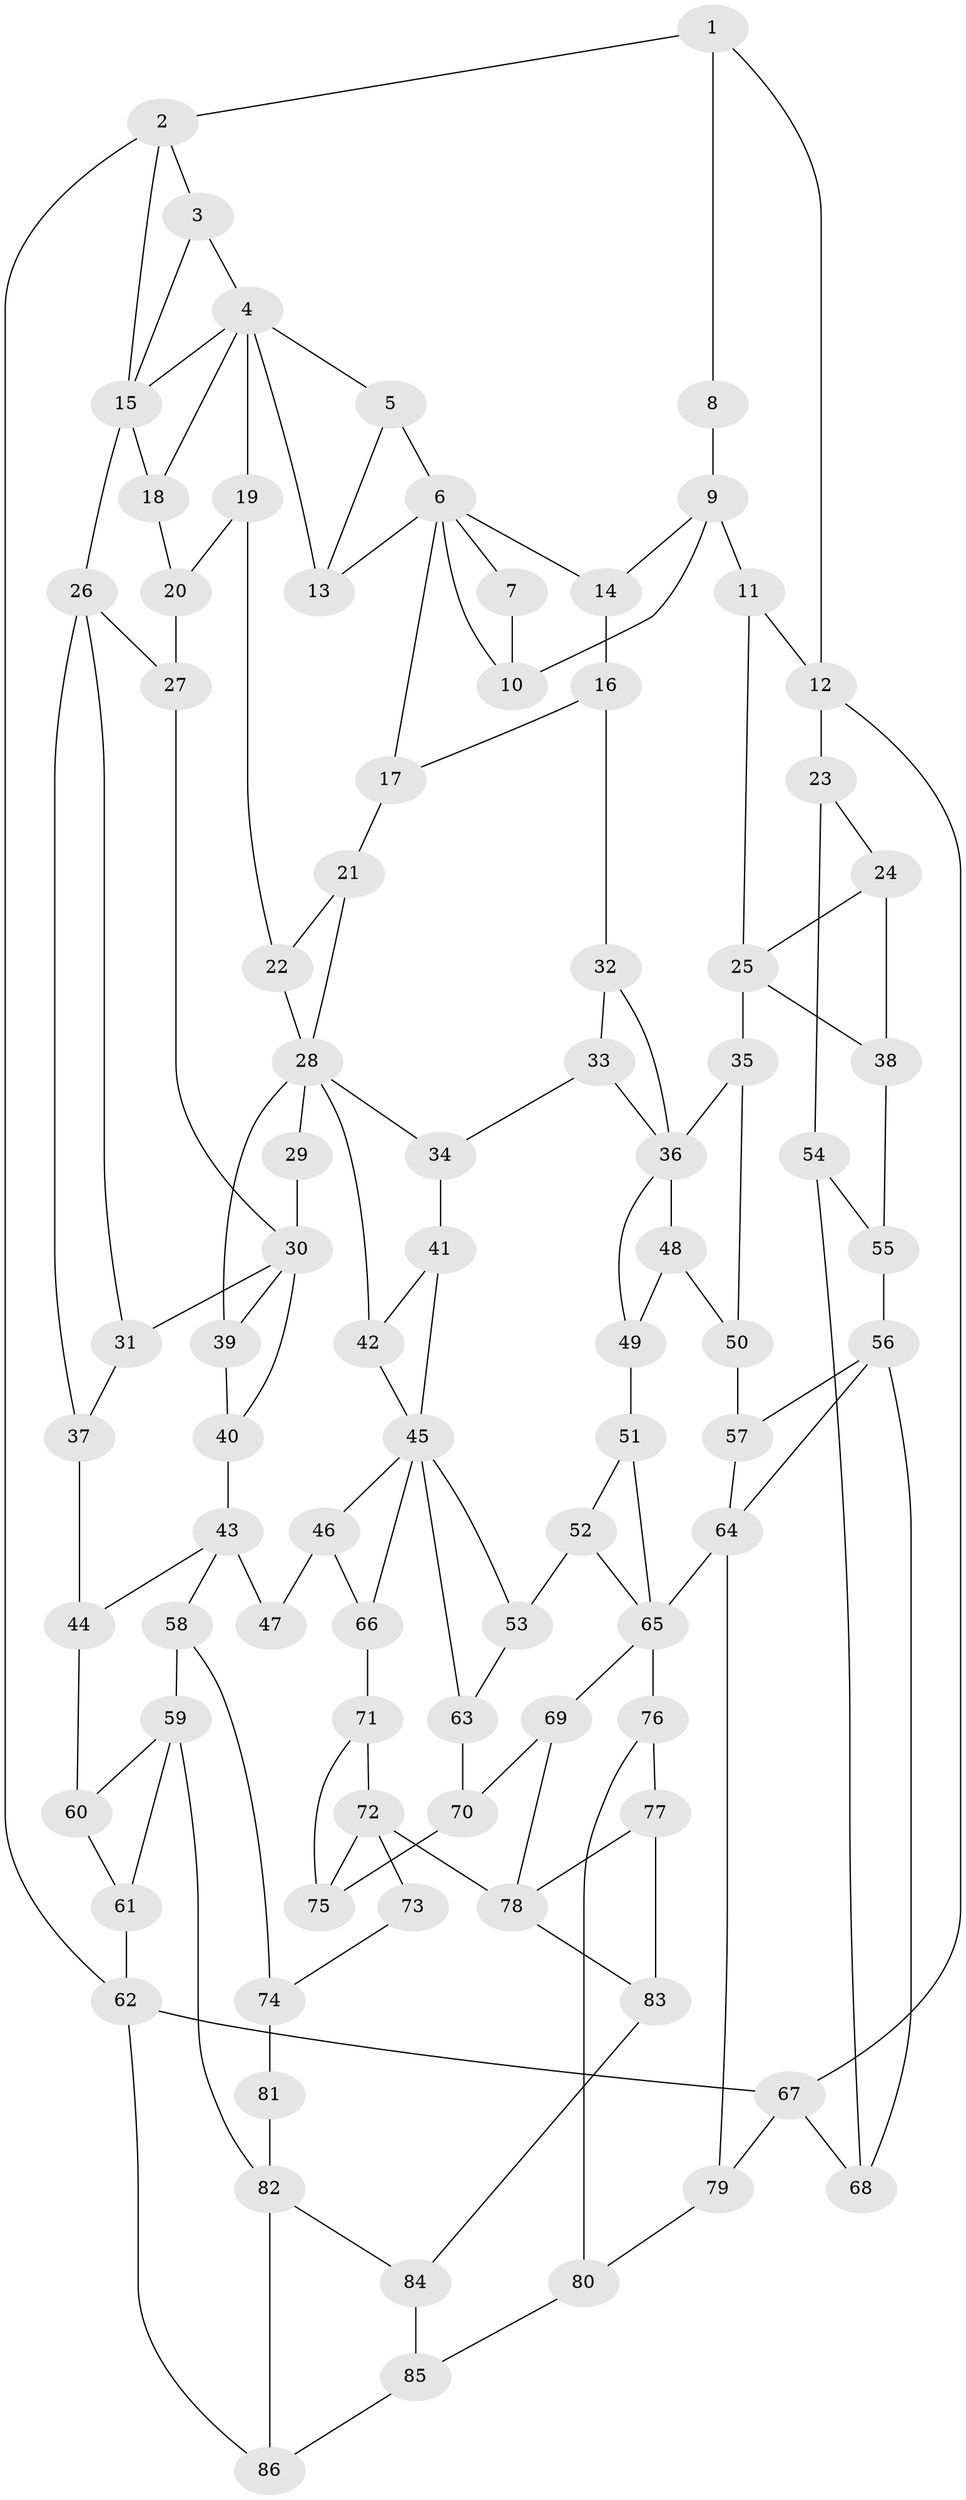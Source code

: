 // original degree distribution, {3: 0.013986013986013986, 6: 0.22377622377622378, 4: 0.24475524475524477, 5: 0.5174825174825175}
// Generated by graph-tools (version 1.1) at 2025/54/03/04/25 22:54:18]
// undirected, 86 vertices, 143 edges
graph export_dot {
  node [color=gray90,style=filled];
  1;
  2;
  3;
  4;
  5;
  6;
  7;
  8;
  9;
  10;
  11;
  12;
  13;
  14;
  15;
  16;
  17;
  18;
  19;
  20;
  21;
  22;
  23;
  24;
  25;
  26;
  27;
  28;
  29;
  30;
  31;
  32;
  33;
  34;
  35;
  36;
  37;
  38;
  39;
  40;
  41;
  42;
  43;
  44;
  45;
  46;
  47;
  48;
  49;
  50;
  51;
  52;
  53;
  54;
  55;
  56;
  57;
  58;
  59;
  60;
  61;
  62;
  63;
  64;
  65;
  66;
  67;
  68;
  69;
  70;
  71;
  72;
  73;
  74;
  75;
  76;
  77;
  78;
  79;
  80;
  81;
  82;
  83;
  84;
  85;
  86;
  1 -- 2 [weight=1.0];
  1 -- 8 [weight=1.0];
  1 -- 12 [weight=1.0];
  2 -- 3 [weight=1.0];
  2 -- 15 [weight=1.0];
  2 -- 62 [weight=1.0];
  3 -- 4 [weight=1.0];
  3 -- 15 [weight=1.0];
  4 -- 5 [weight=1.0];
  4 -- 13 [weight=1.0];
  4 -- 15 [weight=1.0];
  4 -- 18 [weight=1.0];
  4 -- 19 [weight=1.0];
  5 -- 6 [weight=1.0];
  5 -- 13 [weight=1.0];
  6 -- 7 [weight=1.0];
  6 -- 10 [weight=1.0];
  6 -- 13 [weight=1.0];
  6 -- 14 [weight=1.0];
  6 -- 17 [weight=1.0];
  7 -- 10 [weight=1.0];
  8 -- 9 [weight=2.0];
  9 -- 10 [weight=1.0];
  9 -- 11 [weight=2.0];
  9 -- 14 [weight=1.0];
  11 -- 12 [weight=1.0];
  11 -- 25 [weight=2.0];
  12 -- 23 [weight=1.0];
  12 -- 67 [weight=1.0];
  14 -- 16 [weight=1.0];
  15 -- 18 [weight=1.0];
  15 -- 26 [weight=2.0];
  16 -- 17 [weight=1.0];
  16 -- 32 [weight=1.0];
  17 -- 21 [weight=1.0];
  18 -- 20 [weight=1.0];
  19 -- 20 [weight=1.0];
  19 -- 22 [weight=1.0];
  20 -- 27 [weight=1.0];
  21 -- 22 [weight=1.0];
  21 -- 28 [weight=1.0];
  22 -- 28 [weight=1.0];
  23 -- 24 [weight=1.0];
  23 -- 54 [weight=1.0];
  24 -- 25 [weight=1.0];
  24 -- 38 [weight=1.0];
  25 -- 35 [weight=2.0];
  25 -- 38 [weight=1.0];
  26 -- 27 [weight=1.0];
  26 -- 31 [weight=1.0];
  26 -- 37 [weight=1.0];
  27 -- 30 [weight=1.0];
  28 -- 29 [weight=1.0];
  28 -- 34 [weight=1.0];
  28 -- 39 [weight=1.0];
  28 -- 42 [weight=1.0];
  29 -- 30 [weight=2.0];
  30 -- 31 [weight=1.0];
  30 -- 39 [weight=1.0];
  30 -- 40 [weight=1.0];
  31 -- 37 [weight=1.0];
  32 -- 33 [weight=1.0];
  32 -- 36 [weight=1.0];
  33 -- 34 [weight=1.0];
  33 -- 36 [weight=1.0];
  34 -- 41 [weight=1.0];
  35 -- 36 [weight=2.0];
  35 -- 50 [weight=1.0];
  36 -- 48 [weight=1.0];
  36 -- 49 [weight=1.0];
  37 -- 44 [weight=1.0];
  38 -- 55 [weight=1.0];
  39 -- 40 [weight=1.0];
  40 -- 43 [weight=2.0];
  41 -- 42 [weight=1.0];
  41 -- 45 [weight=1.0];
  42 -- 45 [weight=1.0];
  43 -- 44 [weight=1.0];
  43 -- 47 [weight=2.0];
  43 -- 58 [weight=1.0];
  44 -- 60 [weight=1.0];
  45 -- 46 [weight=1.0];
  45 -- 53 [weight=1.0];
  45 -- 63 [weight=1.0];
  45 -- 66 [weight=1.0];
  46 -- 47 [weight=1.0];
  46 -- 66 [weight=1.0];
  48 -- 49 [weight=1.0];
  48 -- 50 [weight=1.0];
  49 -- 51 [weight=1.0];
  50 -- 57 [weight=1.0];
  51 -- 52 [weight=1.0];
  51 -- 65 [weight=1.0];
  52 -- 53 [weight=1.0];
  52 -- 65 [weight=1.0];
  53 -- 63 [weight=1.0];
  54 -- 55 [weight=1.0];
  54 -- 68 [weight=1.0];
  55 -- 56 [weight=2.0];
  56 -- 57 [weight=1.0];
  56 -- 64 [weight=1.0];
  56 -- 68 [weight=1.0];
  57 -- 64 [weight=1.0];
  58 -- 59 [weight=1.0];
  58 -- 74 [weight=1.0];
  59 -- 60 [weight=1.0];
  59 -- 61 [weight=1.0];
  59 -- 82 [weight=2.0];
  60 -- 61 [weight=1.0];
  61 -- 62 [weight=1.0];
  62 -- 67 [weight=1.0];
  62 -- 86 [weight=1.0];
  63 -- 70 [weight=1.0];
  64 -- 65 [weight=2.0];
  64 -- 79 [weight=1.0];
  65 -- 69 [weight=1.0];
  65 -- 76 [weight=1.0];
  66 -- 71 [weight=1.0];
  67 -- 68 [weight=1.0];
  67 -- 79 [weight=1.0];
  69 -- 70 [weight=1.0];
  69 -- 78 [weight=1.0];
  70 -- 75 [weight=1.0];
  71 -- 72 [weight=1.0];
  71 -- 75 [weight=1.0];
  72 -- 73 [weight=2.0];
  72 -- 75 [weight=1.0];
  72 -- 78 [weight=2.0];
  73 -- 74 [weight=1.0];
  74 -- 81 [weight=1.0];
  76 -- 77 [weight=1.0];
  76 -- 80 [weight=1.0];
  77 -- 78 [weight=1.0];
  77 -- 83 [weight=1.0];
  78 -- 83 [weight=1.0];
  79 -- 80 [weight=1.0];
  80 -- 85 [weight=1.0];
  81 -- 82 [weight=2.0];
  82 -- 84 [weight=1.0];
  82 -- 86 [weight=1.0];
  83 -- 84 [weight=1.0];
  84 -- 85 [weight=1.0];
  85 -- 86 [weight=1.0];
}
